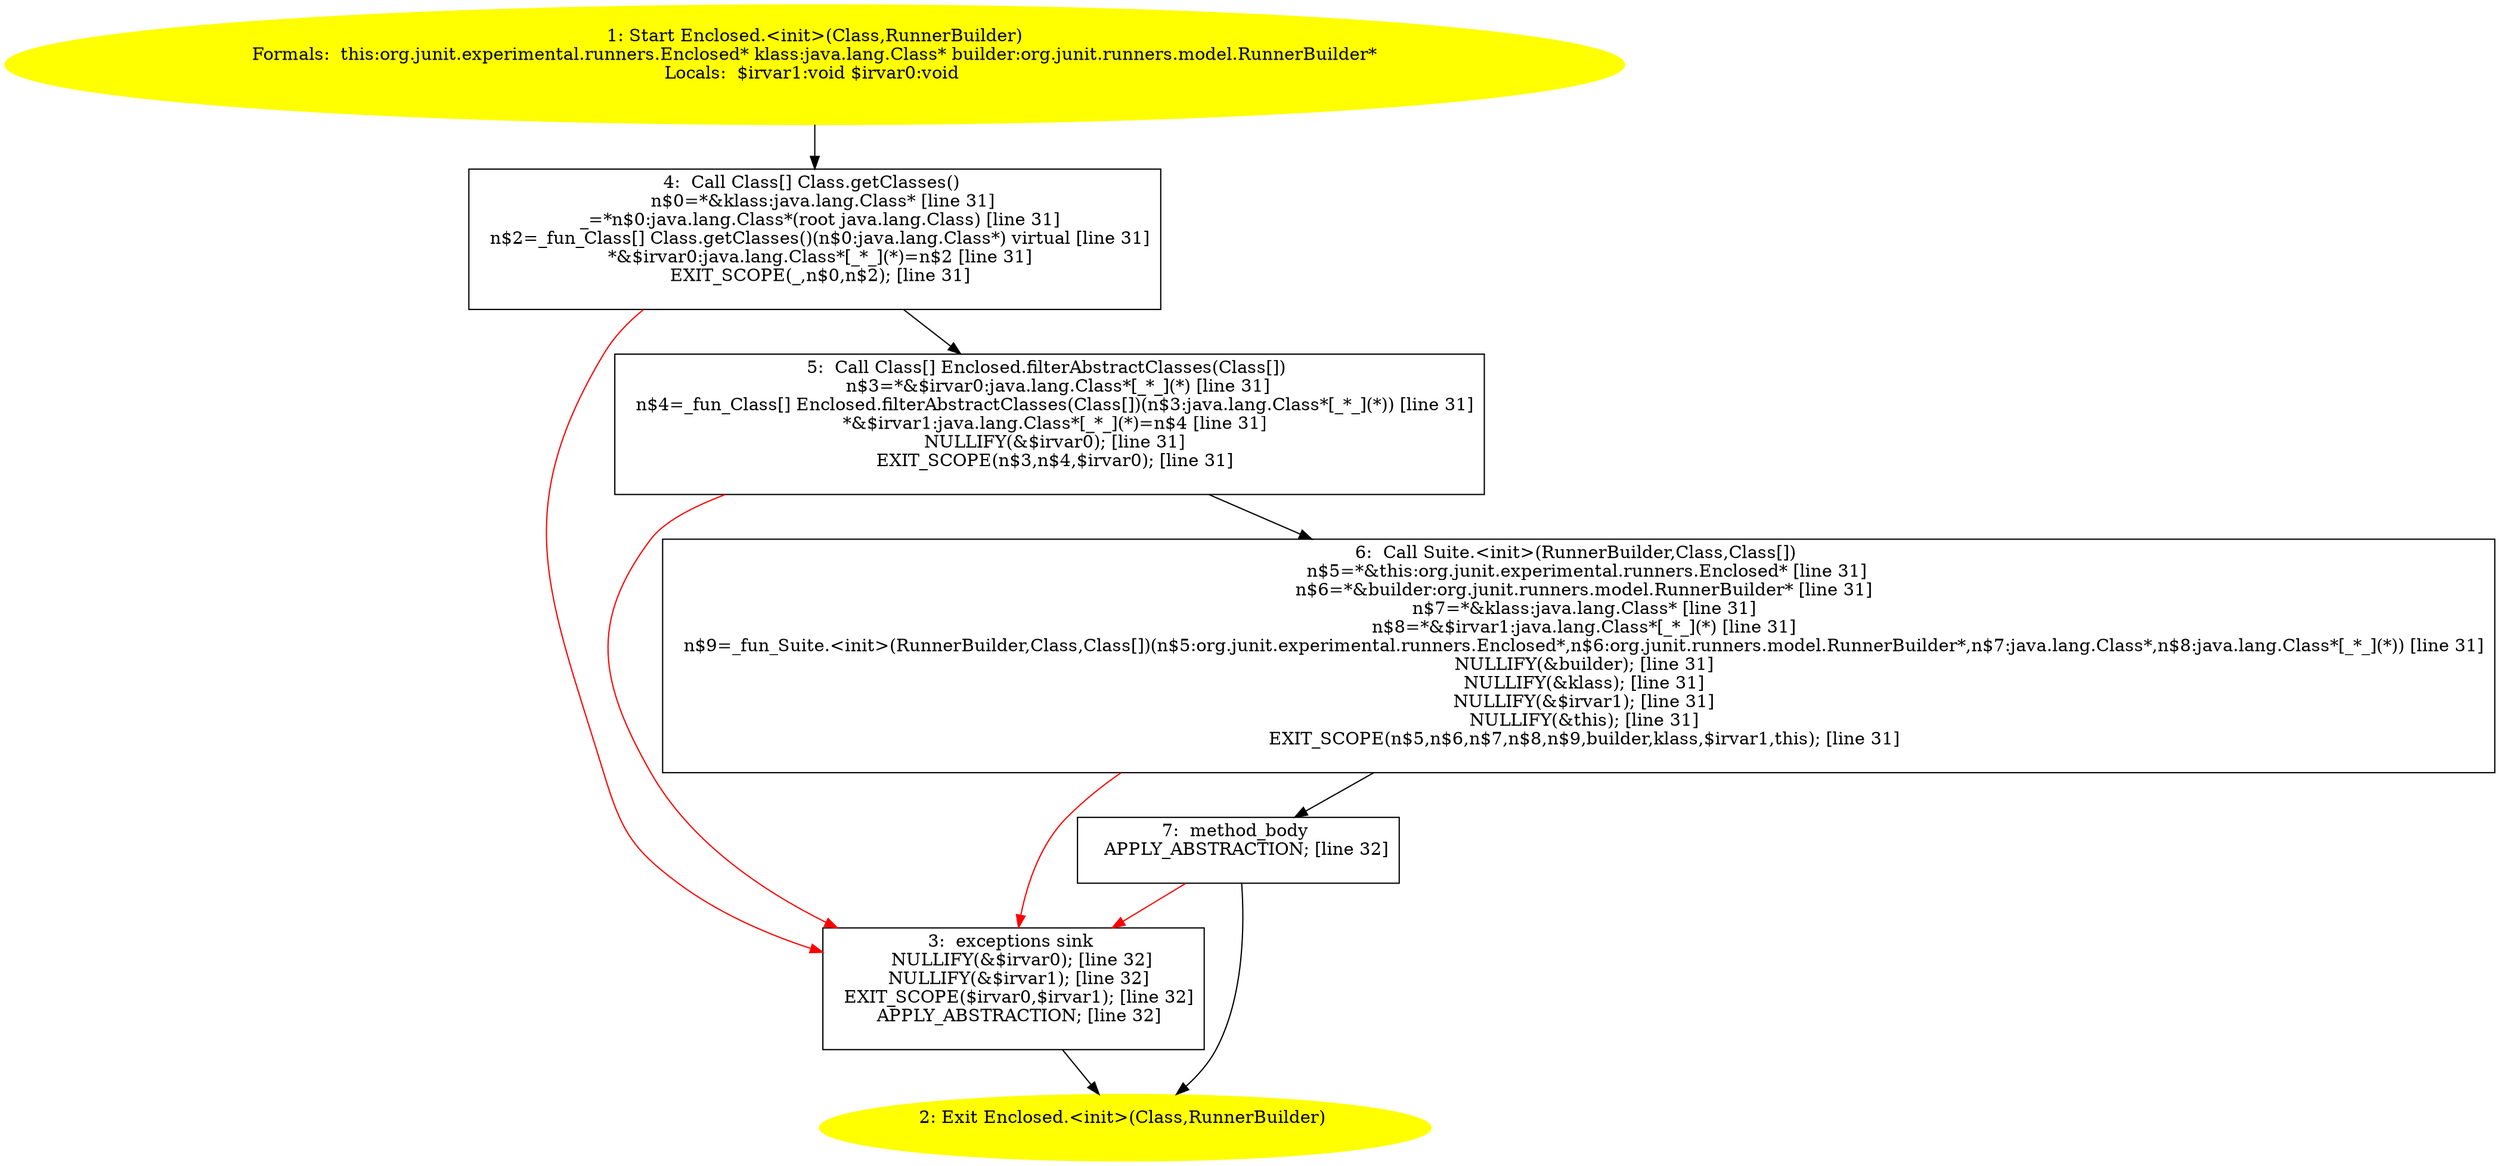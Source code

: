 /* @generated */
digraph cfg {
"org.junit.experimental.runners.Enclosed.<init>(java.lang.Class,org.junit.runners.model.RunnerBuilder.cbf6d1978428e90185efd18030cbe5ef_1" [label="1: Start Enclosed.<init>(Class,RunnerBuilder)\nFormals:  this:org.junit.experimental.runners.Enclosed* klass:java.lang.Class* builder:org.junit.runners.model.RunnerBuilder*\nLocals:  $irvar1:void $irvar0:void \n  " color=yellow style=filled]
	

	 "org.junit.experimental.runners.Enclosed.<init>(java.lang.Class,org.junit.runners.model.RunnerBuilder.cbf6d1978428e90185efd18030cbe5ef_1" -> "org.junit.experimental.runners.Enclosed.<init>(java.lang.Class,org.junit.runners.model.RunnerBuilder.cbf6d1978428e90185efd18030cbe5ef_4" ;
"org.junit.experimental.runners.Enclosed.<init>(java.lang.Class,org.junit.runners.model.RunnerBuilder.cbf6d1978428e90185efd18030cbe5ef_2" [label="2: Exit Enclosed.<init>(Class,RunnerBuilder) \n  " color=yellow style=filled]
	

"org.junit.experimental.runners.Enclosed.<init>(java.lang.Class,org.junit.runners.model.RunnerBuilder.cbf6d1978428e90185efd18030cbe5ef_3" [label="3:  exceptions sink \n   NULLIFY(&$irvar0); [line 32]\n  NULLIFY(&$irvar1); [line 32]\n  EXIT_SCOPE($irvar0,$irvar1); [line 32]\n  APPLY_ABSTRACTION; [line 32]\n " shape="box"]
	

	 "org.junit.experimental.runners.Enclosed.<init>(java.lang.Class,org.junit.runners.model.RunnerBuilder.cbf6d1978428e90185efd18030cbe5ef_3" -> "org.junit.experimental.runners.Enclosed.<init>(java.lang.Class,org.junit.runners.model.RunnerBuilder.cbf6d1978428e90185efd18030cbe5ef_2" ;
"org.junit.experimental.runners.Enclosed.<init>(java.lang.Class,org.junit.runners.model.RunnerBuilder.cbf6d1978428e90185efd18030cbe5ef_4" [label="4:  Call Class[] Class.getClasses() \n   n$0=*&klass:java.lang.Class* [line 31]\n  _=*n$0:java.lang.Class*(root java.lang.Class) [line 31]\n  n$2=_fun_Class[] Class.getClasses()(n$0:java.lang.Class*) virtual [line 31]\n  *&$irvar0:java.lang.Class*[_*_](*)=n$2 [line 31]\n  EXIT_SCOPE(_,n$0,n$2); [line 31]\n " shape="box"]
	

	 "org.junit.experimental.runners.Enclosed.<init>(java.lang.Class,org.junit.runners.model.RunnerBuilder.cbf6d1978428e90185efd18030cbe5ef_4" -> "org.junit.experimental.runners.Enclosed.<init>(java.lang.Class,org.junit.runners.model.RunnerBuilder.cbf6d1978428e90185efd18030cbe5ef_5" ;
	 "org.junit.experimental.runners.Enclosed.<init>(java.lang.Class,org.junit.runners.model.RunnerBuilder.cbf6d1978428e90185efd18030cbe5ef_4" -> "org.junit.experimental.runners.Enclosed.<init>(java.lang.Class,org.junit.runners.model.RunnerBuilder.cbf6d1978428e90185efd18030cbe5ef_3" [color="red" ];
"org.junit.experimental.runners.Enclosed.<init>(java.lang.Class,org.junit.runners.model.RunnerBuilder.cbf6d1978428e90185efd18030cbe5ef_5" [label="5:  Call Class[] Enclosed.filterAbstractClasses(Class[]) \n   n$3=*&$irvar0:java.lang.Class*[_*_](*) [line 31]\n  n$4=_fun_Class[] Enclosed.filterAbstractClasses(Class[])(n$3:java.lang.Class*[_*_](*)) [line 31]\n  *&$irvar1:java.lang.Class*[_*_](*)=n$4 [line 31]\n  NULLIFY(&$irvar0); [line 31]\n  EXIT_SCOPE(n$3,n$4,$irvar0); [line 31]\n " shape="box"]
	

	 "org.junit.experimental.runners.Enclosed.<init>(java.lang.Class,org.junit.runners.model.RunnerBuilder.cbf6d1978428e90185efd18030cbe5ef_5" -> "org.junit.experimental.runners.Enclosed.<init>(java.lang.Class,org.junit.runners.model.RunnerBuilder.cbf6d1978428e90185efd18030cbe5ef_6" ;
	 "org.junit.experimental.runners.Enclosed.<init>(java.lang.Class,org.junit.runners.model.RunnerBuilder.cbf6d1978428e90185efd18030cbe5ef_5" -> "org.junit.experimental.runners.Enclosed.<init>(java.lang.Class,org.junit.runners.model.RunnerBuilder.cbf6d1978428e90185efd18030cbe5ef_3" [color="red" ];
"org.junit.experimental.runners.Enclosed.<init>(java.lang.Class,org.junit.runners.model.RunnerBuilder.cbf6d1978428e90185efd18030cbe5ef_6" [label="6:  Call Suite.<init>(RunnerBuilder,Class,Class[]) \n   n$5=*&this:org.junit.experimental.runners.Enclosed* [line 31]\n  n$6=*&builder:org.junit.runners.model.RunnerBuilder* [line 31]\n  n$7=*&klass:java.lang.Class* [line 31]\n  n$8=*&$irvar1:java.lang.Class*[_*_](*) [line 31]\n  n$9=_fun_Suite.<init>(RunnerBuilder,Class,Class[])(n$5:org.junit.experimental.runners.Enclosed*,n$6:org.junit.runners.model.RunnerBuilder*,n$7:java.lang.Class*,n$8:java.lang.Class*[_*_](*)) [line 31]\n  NULLIFY(&builder); [line 31]\n  NULLIFY(&klass); [line 31]\n  NULLIFY(&$irvar1); [line 31]\n  NULLIFY(&this); [line 31]\n  EXIT_SCOPE(n$5,n$6,n$7,n$8,n$9,builder,klass,$irvar1,this); [line 31]\n " shape="box"]
	

	 "org.junit.experimental.runners.Enclosed.<init>(java.lang.Class,org.junit.runners.model.RunnerBuilder.cbf6d1978428e90185efd18030cbe5ef_6" -> "org.junit.experimental.runners.Enclosed.<init>(java.lang.Class,org.junit.runners.model.RunnerBuilder.cbf6d1978428e90185efd18030cbe5ef_7" ;
	 "org.junit.experimental.runners.Enclosed.<init>(java.lang.Class,org.junit.runners.model.RunnerBuilder.cbf6d1978428e90185efd18030cbe5ef_6" -> "org.junit.experimental.runners.Enclosed.<init>(java.lang.Class,org.junit.runners.model.RunnerBuilder.cbf6d1978428e90185efd18030cbe5ef_3" [color="red" ];
"org.junit.experimental.runners.Enclosed.<init>(java.lang.Class,org.junit.runners.model.RunnerBuilder.cbf6d1978428e90185efd18030cbe5ef_7" [label="7:  method_body \n   APPLY_ABSTRACTION; [line 32]\n " shape="box"]
	

	 "org.junit.experimental.runners.Enclosed.<init>(java.lang.Class,org.junit.runners.model.RunnerBuilder.cbf6d1978428e90185efd18030cbe5ef_7" -> "org.junit.experimental.runners.Enclosed.<init>(java.lang.Class,org.junit.runners.model.RunnerBuilder.cbf6d1978428e90185efd18030cbe5ef_2" ;
	 "org.junit.experimental.runners.Enclosed.<init>(java.lang.Class,org.junit.runners.model.RunnerBuilder.cbf6d1978428e90185efd18030cbe5ef_7" -> "org.junit.experimental.runners.Enclosed.<init>(java.lang.Class,org.junit.runners.model.RunnerBuilder.cbf6d1978428e90185efd18030cbe5ef_3" [color="red" ];
}
